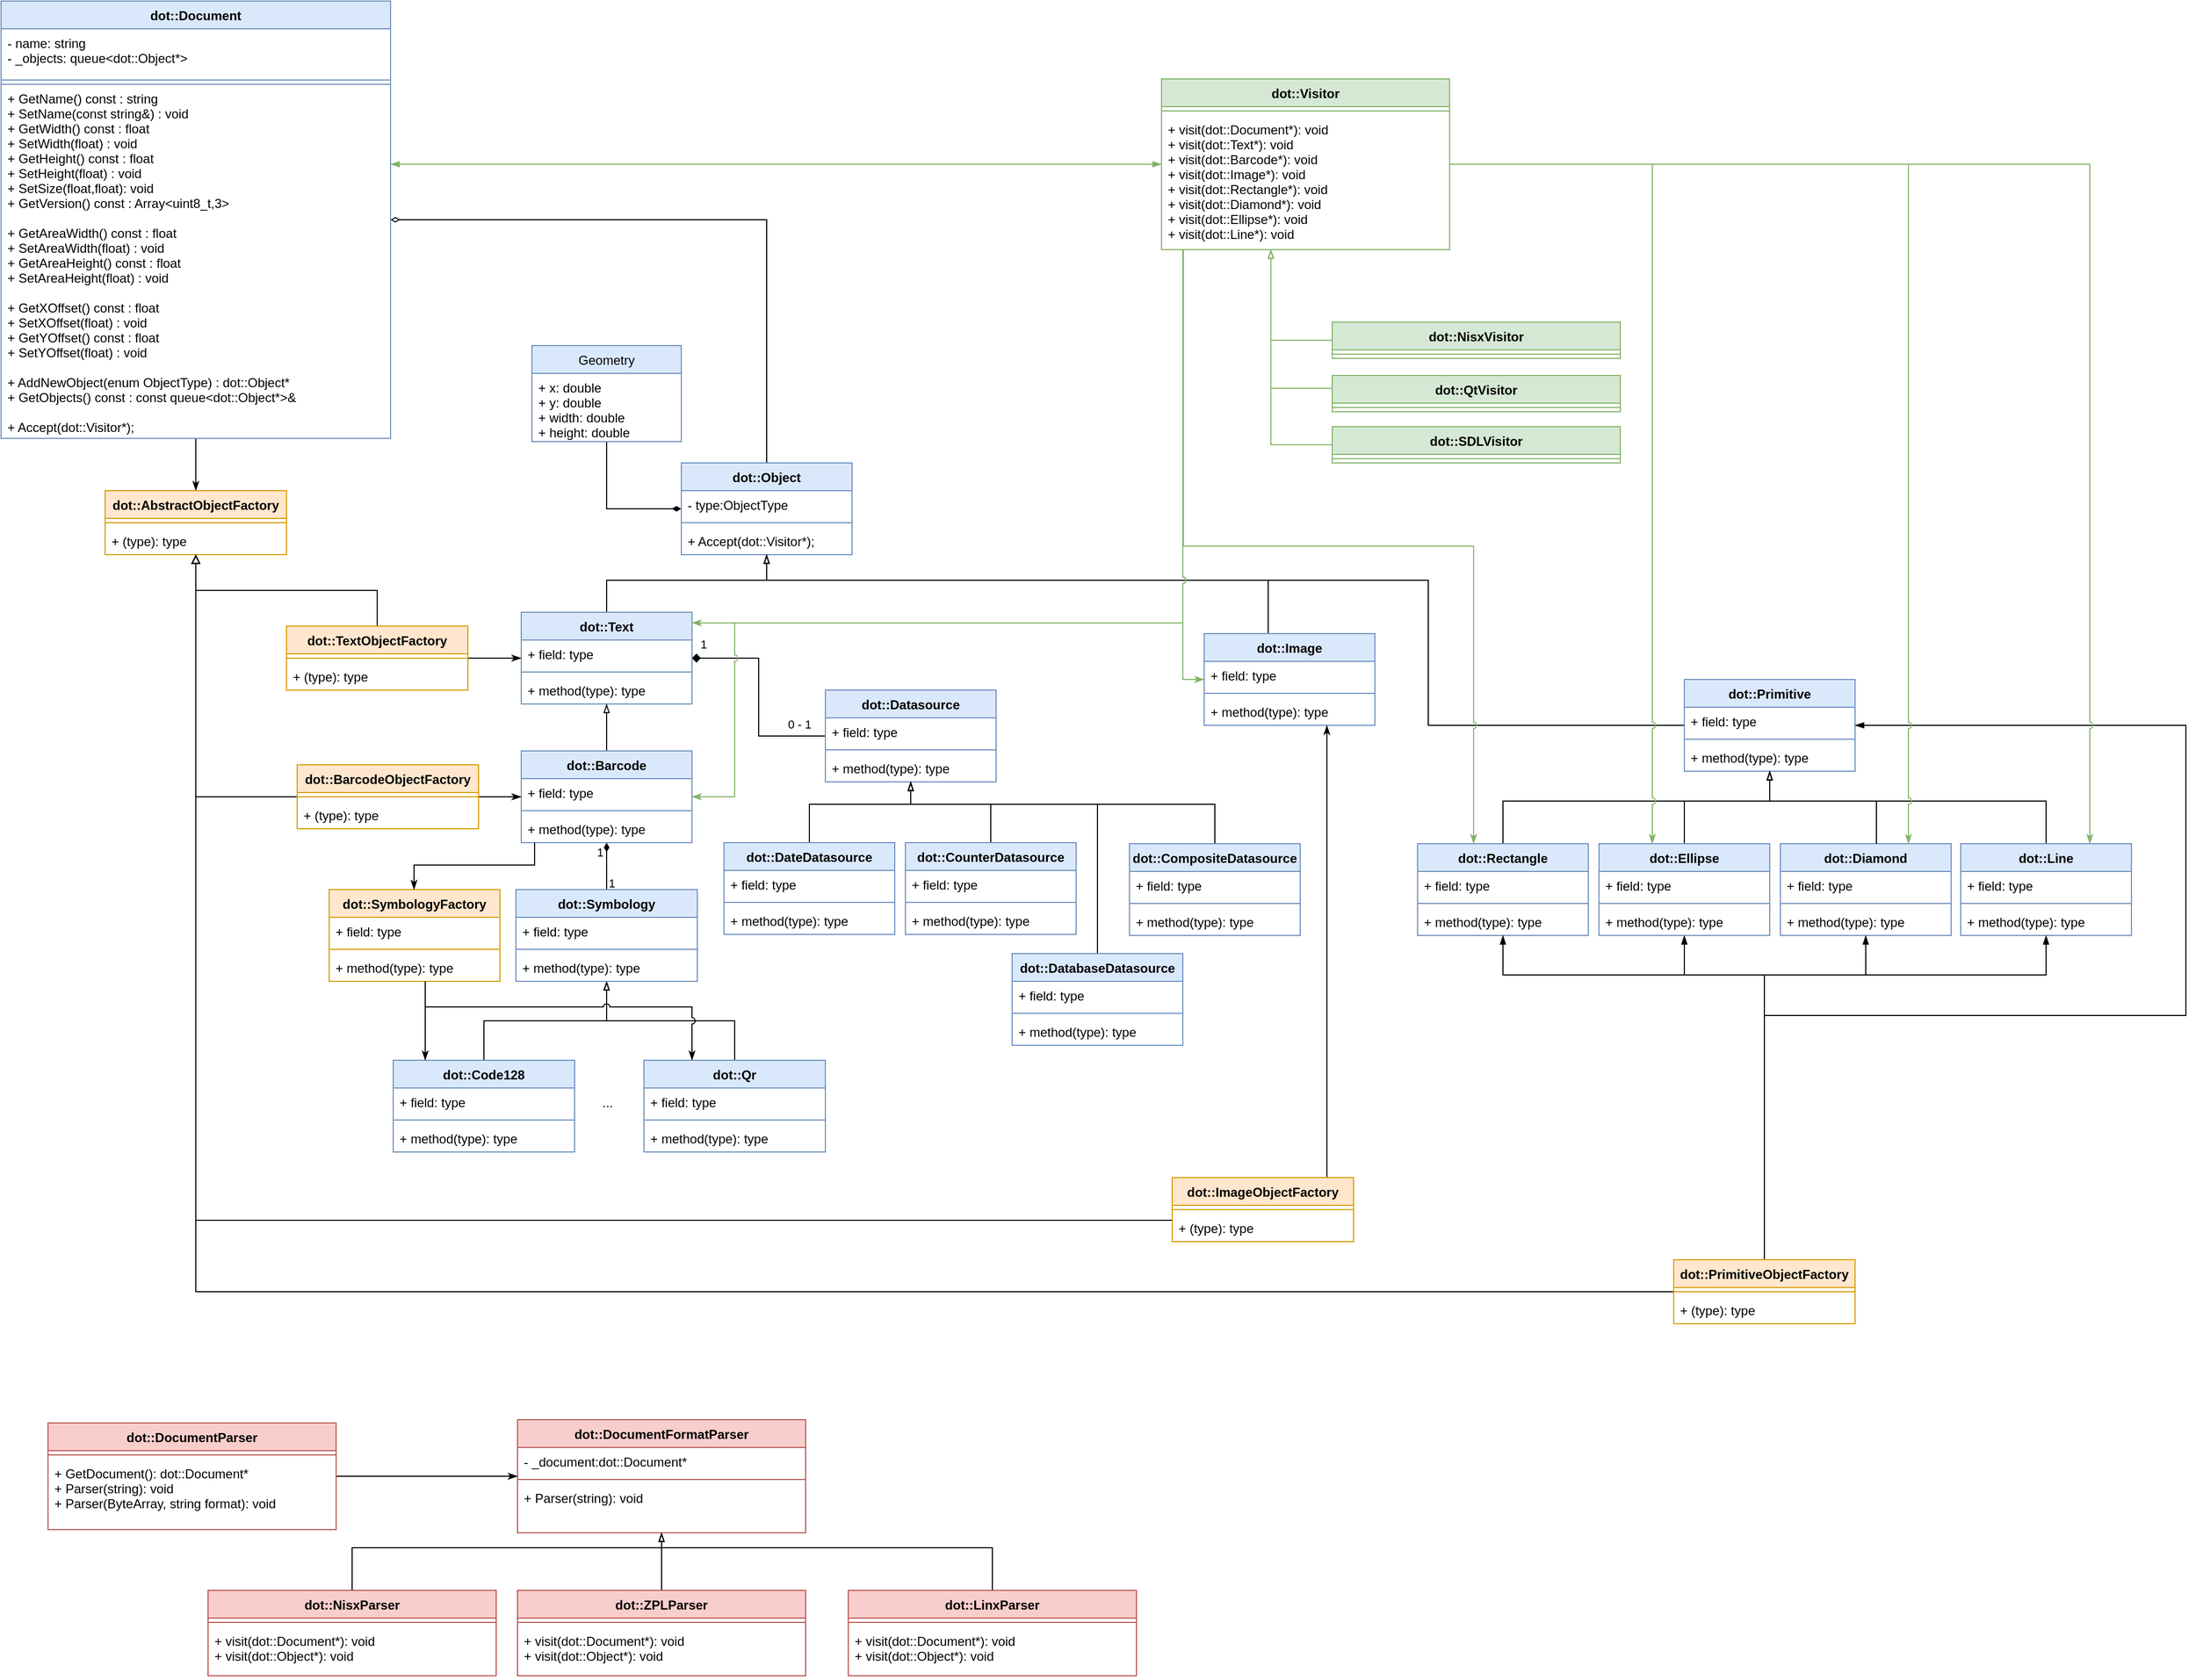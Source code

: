 <mxfile version="20.8.16" type="device"><diagram id="KsD4y0SPspES6eOrycT8" name="Page-1"><mxGraphModel dx="1153" dy="1509" grid="1" gridSize="10" guides="1" tooltips="1" connect="1" arrows="1" fold="1" page="1" pageScale="1" pageWidth="1169" pageHeight="827" math="0" shadow="0"><root><mxCell id="0"/><mxCell id="1" parent="0"/><mxCell id="RiepoFK_HAsjpgJpJw_L-30" style="edgeStyle=orthogonalEdgeStyle;rounded=0;orthogonalLoop=1;jettySize=auto;html=1;endArrow=none;endFill=0;startArrow=diamondThin;startFill=0;" parent="1" source="RiepoFK_HAsjpgJpJw_L-1" target="RiepoFK_HAsjpgJpJw_L-5" edge="1"><mxGeometry relative="1" as="geometry"/></mxCell><mxCell id="RiepoFK_HAsjpgJpJw_L-66" style="edgeStyle=orthogonalEdgeStyle;rounded=0;orthogonalLoop=1;jettySize=auto;html=1;startArrow=none;startFill=0;endArrow=classicThin;endFill=1;" parent="1" source="RiepoFK_HAsjpgJpJw_L-1" target="RiepoFK_HAsjpgJpJw_L-61" edge="1"><mxGeometry relative="1" as="geometry"/></mxCell><mxCell id="RiepoFK_HAsjpgJpJw_L-1" value="dot::Document" style="swimlane;fontStyle=1;align=center;verticalAlign=top;childLayout=stackLayout;horizontal=1;startSize=26;horizontalStack=0;resizeParent=1;resizeParentMax=0;resizeLast=0;collapsible=1;marginBottom=0;fillColor=#dae8fc;strokeColor=#6c8ebf;" parent="1" vertex="1"><mxGeometry x="30" y="-790" width="365" height="410" as="geometry"><mxRectangle x="97.5" y="-413" width="130" height="30" as="alternateBounds"/></mxGeometry></mxCell><mxCell id="RiepoFK_HAsjpgJpJw_L-2" value="- name: string&#10;- _objects: queue&lt;dot::Object*&gt;" style="text;strokeColor=none;fillColor=none;align=left;verticalAlign=top;spacingLeft=4;spacingRight=4;overflow=hidden;rotatable=0;points=[[0,0.5],[1,0.5]];portConstraint=eastwest;" parent="RiepoFK_HAsjpgJpJw_L-1" vertex="1"><mxGeometry y="26" width="365" height="44" as="geometry"/></mxCell><mxCell id="RiepoFK_HAsjpgJpJw_L-3" value="" style="line;strokeWidth=1;fillColor=none;align=left;verticalAlign=middle;spacingTop=-1;spacingLeft=3;spacingRight=3;rotatable=0;labelPosition=right;points=[];portConstraint=eastwest;strokeColor=inherit;" parent="RiepoFK_HAsjpgJpJw_L-1" vertex="1"><mxGeometry y="70" width="365" height="8" as="geometry"/></mxCell><mxCell id="RiepoFK_HAsjpgJpJw_L-4" value="+ GetName() const : string&#10;+ SetName(const string&amp;) : void&#10;+ GetWidth() const : float&#10;+ SetWidth(float) : void&#10;+ GetHeight() const : float&#10;+ SetHeight(float) : void&#10;+ SetSize(float,float): void&#10;+ GetVersion() const : Array&lt;uint8_t,3&gt;&#10;&#10;+ GetAreaWidth() const : float&#10;+ SetAreaWidth(float) : void&#10;+ GetAreaHeight() const : float&#10;+ SetAreaHeight(float) : void&#10;&#10;+ GetXOffset() const : float&#10;+ SetXOffset(float) : void&#10;+ GetYOffset() const : float&#10;+ SetYOffset(float) : void&#10;&#10;+ AddNewObject(enum ObjectType) : dot::Object*&#10;+ GetObjects() const : const queue&lt;dot::Object*&gt;&amp;&#10;&#10;+ Accept(dot::Visitor*);&#10;&#10;&#10;" style="text;strokeColor=#6c8ebf;fillColor=none;align=left;verticalAlign=top;spacingLeft=4;spacingRight=4;overflow=hidden;rotatable=0;points=[[0,0.5],[1,0.5]];portConstraint=eastwest;fontStyle=0" parent="RiepoFK_HAsjpgJpJw_L-1" vertex="1"><mxGeometry y="78" width="365" height="332" as="geometry"/></mxCell><mxCell id="RiepoFK_HAsjpgJpJw_L-204" style="edgeStyle=orthogonalEdgeStyle;rounded=0;jumpStyle=arc;orthogonalLoop=1;jettySize=auto;html=1;startArrow=diamondThin;startFill=1;endArrow=none;endFill=0;" parent="1" source="RiepoFK_HAsjpgJpJw_L-5" target="RiepoFK_HAsjpgJpJw_L-200" edge="1"><mxGeometry relative="1" as="geometry"><Array as="points"><mxPoint x="597.5" y="-314"/></Array></mxGeometry></mxCell><mxCell id="RiepoFK_HAsjpgJpJw_L-5" value="dot::Object" style="swimlane;fontStyle=1;align=center;verticalAlign=top;childLayout=stackLayout;horizontal=1;startSize=26;horizontalStack=0;resizeParent=1;resizeParentMax=0;resizeLast=0;collapsible=1;marginBottom=0;fillColor=#dae8fc;strokeColor=#6c8ebf;" parent="1" vertex="1"><mxGeometry x="667.5" y="-357" width="160" height="86" as="geometry"/></mxCell><mxCell id="RiepoFK_HAsjpgJpJw_L-6" value="- type:ObjectType" style="text;strokeColor=none;fillColor=none;align=left;verticalAlign=top;spacingLeft=4;spacingRight=4;overflow=hidden;rotatable=0;points=[[0,0.5],[1,0.5]];portConstraint=eastwest;" parent="RiepoFK_HAsjpgJpJw_L-5" vertex="1"><mxGeometry y="26" width="160" height="26" as="geometry"/></mxCell><mxCell id="RiepoFK_HAsjpgJpJw_L-7" value="" style="line;strokeWidth=1;fillColor=none;align=left;verticalAlign=middle;spacingTop=-1;spacingLeft=3;spacingRight=3;rotatable=0;labelPosition=right;points=[];portConstraint=eastwest;strokeColor=inherit;" parent="RiepoFK_HAsjpgJpJw_L-5" vertex="1"><mxGeometry y="52" width="160" height="8" as="geometry"/></mxCell><mxCell id="RiepoFK_HAsjpgJpJw_L-8" value="+ Accept(dot::Visitor*);&#10;" style="text;strokeColor=none;fillColor=none;align=left;verticalAlign=top;spacingLeft=4;spacingRight=4;overflow=hidden;rotatable=0;points=[[0,0.5],[1,0.5]];portConstraint=eastwest;" parent="RiepoFK_HAsjpgJpJw_L-5" vertex="1"><mxGeometry y="60" width="160" height="26" as="geometry"/></mxCell><mxCell id="RiepoFK_HAsjpgJpJw_L-27" style="edgeStyle=orthogonalEdgeStyle;rounded=0;orthogonalLoop=1;jettySize=auto;html=1;endArrow=blockThin;endFill=0;" parent="1" source="RiepoFK_HAsjpgJpJw_L-9" target="RiepoFK_HAsjpgJpJw_L-5" edge="1"><mxGeometry relative="1" as="geometry"><Array as="points"><mxPoint x="597.5" y="-247"/><mxPoint x="747.5" y="-247"/></Array></mxGeometry></mxCell><mxCell id="RiepoFK_HAsjpgJpJw_L-167" style="edgeStyle=orthogonalEdgeStyle;rounded=0;jumpStyle=arc;orthogonalLoop=1;jettySize=auto;html=1;startArrow=diamond;startFill=1;endArrow=none;endFill=0;" parent="1" source="RiepoFK_HAsjpgJpJw_L-9" target="RiepoFK_HAsjpgJpJw_L-163" edge="1"><mxGeometry relative="1" as="geometry"/></mxCell><mxCell id="RiepoFK_HAsjpgJpJw_L-168" value="0 - 1" style="edgeLabel;html=1;align=center;verticalAlign=middle;resizable=0;points=[];" parent="RiepoFK_HAsjpgJpJw_L-167" vertex="1" connectable="0"><mxGeometry x="0.826" relative="1" as="geometry"><mxPoint x="-8" y="-11" as="offset"/></mxGeometry></mxCell><mxCell id="RiepoFK_HAsjpgJpJw_L-169" value="1" style="edgeLabel;html=1;align=center;verticalAlign=middle;resizable=0;points=[];" parent="RiepoFK_HAsjpgJpJw_L-167" vertex="1" connectable="0"><mxGeometry x="0.826" relative="1" as="geometry"><mxPoint x="-98" y="-86" as="offset"/></mxGeometry></mxCell><mxCell id="RiepoFK_HAsjpgJpJw_L-9" value="dot::Text" style="swimlane;fontStyle=1;align=center;verticalAlign=top;childLayout=stackLayout;horizontal=1;startSize=26;horizontalStack=0;resizeParent=1;resizeParentMax=0;resizeLast=0;collapsible=1;marginBottom=0;fillColor=#dae8fc;strokeColor=#6c8ebf;" parent="1" vertex="1"><mxGeometry x="517.5" y="-217" width="160" height="86" as="geometry"/></mxCell><mxCell id="RiepoFK_HAsjpgJpJw_L-10" value="+ field: type" style="text;strokeColor=none;fillColor=none;align=left;verticalAlign=top;spacingLeft=4;spacingRight=4;overflow=hidden;rotatable=0;points=[[0,0.5],[1,0.5]];portConstraint=eastwest;" parent="RiepoFK_HAsjpgJpJw_L-9" vertex="1"><mxGeometry y="26" width="160" height="26" as="geometry"/></mxCell><mxCell id="RiepoFK_HAsjpgJpJw_L-11" value="" style="line;strokeWidth=1;fillColor=none;align=left;verticalAlign=middle;spacingTop=-1;spacingLeft=3;spacingRight=3;rotatable=0;labelPosition=right;points=[];portConstraint=eastwest;strokeColor=inherit;" parent="RiepoFK_HAsjpgJpJw_L-9" vertex="1"><mxGeometry y="52" width="160" height="8" as="geometry"/></mxCell><mxCell id="RiepoFK_HAsjpgJpJw_L-12" value="+ method(type): type" style="text;strokeColor=none;fillColor=none;align=left;verticalAlign=top;spacingLeft=4;spacingRight=4;overflow=hidden;rotatable=0;points=[[0,0.5],[1,0.5]];portConstraint=eastwest;" parent="RiepoFK_HAsjpgJpJw_L-9" vertex="1"><mxGeometry y="60" width="160" height="26" as="geometry"/></mxCell><mxCell id="RiepoFK_HAsjpgJpJw_L-29" style="edgeStyle=orthogonalEdgeStyle;rounded=0;orthogonalLoop=1;jettySize=auto;html=1;endArrow=blockThin;endFill=0;" parent="1" source="RiepoFK_HAsjpgJpJw_L-13" target="RiepoFK_HAsjpgJpJw_L-9" edge="1"><mxGeometry relative="1" as="geometry"/></mxCell><mxCell id="oSVY5KvlGPb8_LUaPRby-8" style="edgeStyle=orthogonalEdgeStyle;rounded=0;orthogonalLoop=1;jettySize=auto;html=1;endArrow=none;endFill=0;startArrow=diamondThin;startFill=1;" edge="1" parent="1" source="RiepoFK_HAsjpgJpJw_L-13" target="oSVY5KvlGPb8_LUaPRby-2"><mxGeometry relative="1" as="geometry"/></mxCell><mxCell id="oSVY5KvlGPb8_LUaPRby-9" value="1" style="edgeLabel;html=1;align=center;verticalAlign=middle;resizable=0;points=[];" vertex="1" connectable="0" parent="oSVY5KvlGPb8_LUaPRby-8"><mxGeometry x="0.805" relative="1" as="geometry"><mxPoint x="4" y="-2" as="offset"/></mxGeometry></mxCell><mxCell id="oSVY5KvlGPb8_LUaPRby-10" value="1" style="edgeLabel;html=1;align=center;verticalAlign=middle;resizable=0;points=[];" vertex="1" connectable="0" parent="oSVY5KvlGPb8_LUaPRby-8"><mxGeometry x="-0.583" relative="1" as="geometry"><mxPoint x="-7" as="offset"/></mxGeometry></mxCell><mxCell id="RiepoFK_HAsjpgJpJw_L-13" value="dot::Barcode" style="swimlane;fontStyle=1;align=center;verticalAlign=top;childLayout=stackLayout;horizontal=1;startSize=26;horizontalStack=0;resizeParent=1;resizeParentMax=0;resizeLast=0;collapsible=1;marginBottom=0;fillColor=#dae8fc;strokeColor=#6c8ebf;" parent="1" vertex="1"><mxGeometry x="517.5" y="-87" width="160" height="86" as="geometry"/></mxCell><mxCell id="RiepoFK_HAsjpgJpJw_L-14" value="+ field: type" style="text;strokeColor=none;fillColor=none;align=left;verticalAlign=top;spacingLeft=4;spacingRight=4;overflow=hidden;rotatable=0;points=[[0,0.5],[1,0.5]];portConstraint=eastwest;" parent="RiepoFK_HAsjpgJpJw_L-13" vertex="1"><mxGeometry y="26" width="160" height="26" as="geometry"/></mxCell><mxCell id="RiepoFK_HAsjpgJpJw_L-15" value="" style="line;strokeWidth=1;fillColor=none;align=left;verticalAlign=middle;spacingTop=-1;spacingLeft=3;spacingRight=3;rotatable=0;labelPosition=right;points=[];portConstraint=eastwest;strokeColor=inherit;" parent="RiepoFK_HAsjpgJpJw_L-13" vertex="1"><mxGeometry y="52" width="160" height="8" as="geometry"/></mxCell><mxCell id="RiepoFK_HAsjpgJpJw_L-16" value="+ method(type): type" style="text;strokeColor=none;fillColor=none;align=left;verticalAlign=top;spacingLeft=4;spacingRight=4;overflow=hidden;rotatable=0;points=[[0,0.5],[1,0.5]];portConstraint=eastwest;" parent="RiepoFK_HAsjpgJpJw_L-13" vertex="1"><mxGeometry y="60" width="160" height="26" as="geometry"/></mxCell><mxCell id="oSVY5KvlGPb8_LUaPRby-6" style="edgeStyle=orthogonalEdgeStyle;rounded=0;orthogonalLoop=1;jettySize=auto;html=1;endArrow=blockThin;endFill=0;" edge="1" parent="1" source="RiepoFK_HAsjpgJpJw_L-17" target="oSVY5KvlGPb8_LUaPRby-2"><mxGeometry relative="1" as="geometry"/></mxCell><mxCell id="RiepoFK_HAsjpgJpJw_L-17" value="dot::Code128" style="swimlane;fontStyle=1;align=center;verticalAlign=top;childLayout=stackLayout;horizontal=1;startSize=26;horizontalStack=0;resizeParent=1;resizeParentMax=0;resizeLast=0;collapsible=1;marginBottom=0;fillColor=#dae8fc;strokeColor=#6c8ebf;" parent="1" vertex="1"><mxGeometry x="397.5" y="203" width="170" height="86" as="geometry"><mxRectangle x="470" y="460" width="170" height="30" as="alternateBounds"/></mxGeometry></mxCell><mxCell id="RiepoFK_HAsjpgJpJw_L-18" value="+ field: type" style="text;strokeColor=none;fillColor=none;align=left;verticalAlign=top;spacingLeft=4;spacingRight=4;overflow=hidden;rotatable=0;points=[[0,0.5],[1,0.5]];portConstraint=eastwest;" parent="RiepoFK_HAsjpgJpJw_L-17" vertex="1"><mxGeometry y="26" width="170" height="26" as="geometry"/></mxCell><mxCell id="RiepoFK_HAsjpgJpJw_L-19" value="" style="line;strokeWidth=1;fillColor=none;align=left;verticalAlign=middle;spacingTop=-1;spacingLeft=3;spacingRight=3;rotatable=0;labelPosition=right;points=[];portConstraint=eastwest;strokeColor=inherit;" parent="RiepoFK_HAsjpgJpJw_L-17" vertex="1"><mxGeometry y="52" width="170" height="8" as="geometry"/></mxCell><mxCell id="RiepoFK_HAsjpgJpJw_L-20" value="+ method(type): type" style="text;strokeColor=none;fillColor=none;align=left;verticalAlign=top;spacingLeft=4;spacingRight=4;overflow=hidden;rotatable=0;points=[[0,0.5],[1,0.5]];portConstraint=eastwest;" parent="RiepoFK_HAsjpgJpJw_L-17" vertex="1"><mxGeometry y="60" width="170" height="26" as="geometry"/></mxCell><mxCell id="RiepoFK_HAsjpgJpJw_L-28" style="edgeStyle=orthogonalEdgeStyle;rounded=0;orthogonalLoop=1;jettySize=auto;html=1;endArrow=classicThin;endFill=1;" parent="1" source="RiepoFK_HAsjpgJpJw_L-21" target="RiepoFK_HAsjpgJpJw_L-17" edge="1"><mxGeometry relative="1" as="geometry"><Array as="points"><mxPoint x="427.5" y="143"/><mxPoint x="427.5" y="143"/></Array></mxGeometry></mxCell><mxCell id="RiepoFK_HAsjpgJpJw_L-21" value="dot::SymbologyFactory" style="swimlane;fontStyle=1;align=center;verticalAlign=top;childLayout=stackLayout;horizontal=1;startSize=26;horizontalStack=0;resizeParent=1;resizeParentMax=0;resizeLast=0;collapsible=1;marginBottom=0;fillColor=#ffe6cc;strokeColor=#d79b00;" parent="1" vertex="1"><mxGeometry x="337.5" y="43" width="160" height="86" as="geometry"/></mxCell><mxCell id="RiepoFK_HAsjpgJpJw_L-22" value="+ field: type" style="text;strokeColor=none;fillColor=none;align=left;verticalAlign=top;spacingLeft=4;spacingRight=4;overflow=hidden;rotatable=0;points=[[0,0.5],[1,0.5]];portConstraint=eastwest;" parent="RiepoFK_HAsjpgJpJw_L-21" vertex="1"><mxGeometry y="26" width="160" height="26" as="geometry"/></mxCell><mxCell id="RiepoFK_HAsjpgJpJw_L-23" value="" style="line;strokeWidth=1;fillColor=none;align=left;verticalAlign=middle;spacingTop=-1;spacingLeft=3;spacingRight=3;rotatable=0;labelPosition=right;points=[];portConstraint=eastwest;strokeColor=inherit;" parent="RiepoFK_HAsjpgJpJw_L-21" vertex="1"><mxGeometry y="52" width="160" height="8" as="geometry"/></mxCell><mxCell id="RiepoFK_HAsjpgJpJw_L-24" value="+ method(type): type" style="text;strokeColor=none;fillColor=none;align=left;verticalAlign=top;spacingLeft=4;spacingRight=4;overflow=hidden;rotatable=0;points=[[0,0.5],[1,0.5]];portConstraint=eastwest;" parent="RiepoFK_HAsjpgJpJw_L-21" vertex="1"><mxGeometry y="60" width="160" height="26" as="geometry"/></mxCell><mxCell id="RiepoFK_HAsjpgJpJw_L-35" style="edgeStyle=orthogonalEdgeStyle;rounded=0;orthogonalLoop=1;jettySize=auto;html=1;startArrow=none;startFill=0;endArrow=blockThin;endFill=0;" parent="1" source="RiepoFK_HAsjpgJpJw_L-31" target="RiepoFK_HAsjpgJpJw_L-5" edge="1"><mxGeometry relative="1" as="geometry"><Array as="points"><mxPoint x="1367.5" y="-247"/><mxPoint x="747.5" y="-247"/></Array></mxGeometry></mxCell><mxCell id="RiepoFK_HAsjpgJpJw_L-31" value="dot::Primitive" style="swimlane;fontStyle=1;align=center;verticalAlign=top;childLayout=stackLayout;horizontal=1;startSize=26;horizontalStack=0;resizeParent=1;resizeParentMax=0;resizeLast=0;collapsible=1;marginBottom=0;fillColor=#dae8fc;strokeColor=#6c8ebf;" parent="1" vertex="1"><mxGeometry x="1607.5" y="-154" width="160" height="86" as="geometry"/></mxCell><mxCell id="RiepoFK_HAsjpgJpJw_L-32" value="+ field: type" style="text;strokeColor=none;fillColor=none;align=left;verticalAlign=top;spacingLeft=4;spacingRight=4;overflow=hidden;rotatable=0;points=[[0,0.5],[1,0.5]];portConstraint=eastwest;" parent="RiepoFK_HAsjpgJpJw_L-31" vertex="1"><mxGeometry y="26" width="160" height="26" as="geometry"/></mxCell><mxCell id="RiepoFK_HAsjpgJpJw_L-33" value="" style="line;strokeWidth=1;fillColor=none;align=left;verticalAlign=middle;spacingTop=-1;spacingLeft=3;spacingRight=3;rotatable=0;labelPosition=right;points=[];portConstraint=eastwest;strokeColor=inherit;" parent="RiepoFK_HAsjpgJpJw_L-31" vertex="1"><mxGeometry y="52" width="160" height="8" as="geometry"/></mxCell><mxCell id="RiepoFK_HAsjpgJpJw_L-34" value="+ method(type): type" style="text;strokeColor=none;fillColor=none;align=left;verticalAlign=top;spacingLeft=4;spacingRight=4;overflow=hidden;rotatable=0;points=[[0,0.5],[1,0.5]];portConstraint=eastwest;" parent="RiepoFK_HAsjpgJpJw_L-31" vertex="1"><mxGeometry y="60" width="160" height="26" as="geometry"/></mxCell><mxCell id="RiepoFK_HAsjpgJpJw_L-162" style="edgeStyle=orthogonalEdgeStyle;rounded=0;jumpStyle=arc;orthogonalLoop=1;jettySize=auto;html=1;startArrow=none;startFill=0;endArrow=blockThin;endFill=0;" parent="1" source="RiepoFK_HAsjpgJpJw_L-36" target="RiepoFK_HAsjpgJpJw_L-31" edge="1"><mxGeometry relative="1" as="geometry"><Array as="points"><mxPoint x="1437.5" y="-40"/><mxPoint x="1687.5" y="-40"/></Array></mxGeometry></mxCell><mxCell id="RiepoFK_HAsjpgJpJw_L-36" value="dot::Rectangle" style="swimlane;fontStyle=1;align=center;verticalAlign=top;childLayout=stackLayout;horizontal=1;startSize=26;horizontalStack=0;resizeParent=1;resizeParentMax=0;resizeLast=0;collapsible=1;marginBottom=0;fillColor=#dae8fc;strokeColor=#6c8ebf;" parent="1" vertex="1"><mxGeometry x="1357.5" width="160" height="86" as="geometry"/></mxCell><mxCell id="RiepoFK_HAsjpgJpJw_L-37" value="+ field: type" style="text;strokeColor=none;fillColor=none;align=left;verticalAlign=top;spacingLeft=4;spacingRight=4;overflow=hidden;rotatable=0;points=[[0,0.5],[1,0.5]];portConstraint=eastwest;" parent="RiepoFK_HAsjpgJpJw_L-36" vertex="1"><mxGeometry y="26" width="160" height="26" as="geometry"/></mxCell><mxCell id="RiepoFK_HAsjpgJpJw_L-38" value="" style="line;strokeWidth=1;fillColor=none;align=left;verticalAlign=middle;spacingTop=-1;spacingLeft=3;spacingRight=3;rotatable=0;labelPosition=right;points=[];portConstraint=eastwest;strokeColor=inherit;" parent="RiepoFK_HAsjpgJpJw_L-36" vertex="1"><mxGeometry y="52" width="160" height="8" as="geometry"/></mxCell><mxCell id="RiepoFK_HAsjpgJpJw_L-39" value="+ method(type): type" style="text;strokeColor=none;fillColor=none;align=left;verticalAlign=top;spacingLeft=4;spacingRight=4;overflow=hidden;rotatable=0;points=[[0,0.5],[1,0.5]];portConstraint=eastwest;" parent="RiepoFK_HAsjpgJpJw_L-36" vertex="1"><mxGeometry y="60" width="160" height="26" as="geometry"/></mxCell><mxCell id="RiepoFK_HAsjpgJpJw_L-161" style="edgeStyle=orthogonalEdgeStyle;rounded=0;jumpStyle=arc;orthogonalLoop=1;jettySize=auto;html=1;startArrow=none;startFill=0;endArrow=blockThin;endFill=0;" parent="1" source="RiepoFK_HAsjpgJpJw_L-40" target="RiepoFK_HAsjpgJpJw_L-31" edge="1"><mxGeometry relative="1" as="geometry"><Array as="points"><mxPoint x="1607.5" y="-40"/><mxPoint x="1687.5" y="-40"/></Array></mxGeometry></mxCell><mxCell id="RiepoFK_HAsjpgJpJw_L-40" value="dot::Ellipse" style="swimlane;fontStyle=1;align=center;verticalAlign=top;childLayout=stackLayout;horizontal=1;startSize=26;horizontalStack=0;resizeParent=1;resizeParentMax=0;resizeLast=0;collapsible=1;marginBottom=0;fillColor=#dae8fc;strokeColor=#6c8ebf;" parent="1" vertex="1"><mxGeometry x="1527.5" width="160" height="86" as="geometry"/></mxCell><mxCell id="RiepoFK_HAsjpgJpJw_L-41" value="+ field: type" style="text;strokeColor=none;fillColor=none;align=left;verticalAlign=top;spacingLeft=4;spacingRight=4;overflow=hidden;rotatable=0;points=[[0,0.5],[1,0.5]];portConstraint=eastwest;" parent="RiepoFK_HAsjpgJpJw_L-40" vertex="1"><mxGeometry y="26" width="160" height="26" as="geometry"/></mxCell><mxCell id="RiepoFK_HAsjpgJpJw_L-42" value="" style="line;strokeWidth=1;fillColor=none;align=left;verticalAlign=middle;spacingTop=-1;spacingLeft=3;spacingRight=3;rotatable=0;labelPosition=right;points=[];portConstraint=eastwest;strokeColor=inherit;" parent="RiepoFK_HAsjpgJpJw_L-40" vertex="1"><mxGeometry y="52" width="160" height="8" as="geometry"/></mxCell><mxCell id="RiepoFK_HAsjpgJpJw_L-43" value="+ method(type): type" style="text;strokeColor=none;fillColor=none;align=left;verticalAlign=top;spacingLeft=4;spacingRight=4;overflow=hidden;rotatable=0;points=[[0,0.5],[1,0.5]];portConstraint=eastwest;" parent="RiepoFK_HAsjpgJpJw_L-40" vertex="1"><mxGeometry y="60" width="160" height="26" as="geometry"/></mxCell><mxCell id="RiepoFK_HAsjpgJpJw_L-48" style="edgeStyle=orthogonalEdgeStyle;rounded=0;orthogonalLoop=1;jettySize=auto;html=1;startArrow=none;startFill=0;endArrow=blockThin;endFill=0;" parent="1" source="RiepoFK_HAsjpgJpJw_L-44" target="RiepoFK_HAsjpgJpJw_L-5" edge="1"><mxGeometry relative="1" as="geometry"><Array as="points"><mxPoint x="1217.5" y="-247"/><mxPoint x="747.5" y="-247"/></Array></mxGeometry></mxCell><mxCell id="RiepoFK_HAsjpgJpJw_L-44" value="dot::Image" style="swimlane;fontStyle=1;align=center;verticalAlign=top;childLayout=stackLayout;horizontal=1;startSize=26;horizontalStack=0;resizeParent=1;resizeParentMax=0;resizeLast=0;collapsible=1;marginBottom=0;fillColor=#dae8fc;strokeColor=#6c8ebf;" parent="1" vertex="1"><mxGeometry x="1157.5" y="-197" width="160" height="86" as="geometry"/></mxCell><mxCell id="RiepoFK_HAsjpgJpJw_L-45" value="+ field: type" style="text;strokeColor=none;fillColor=none;align=left;verticalAlign=top;spacingLeft=4;spacingRight=4;overflow=hidden;rotatable=0;points=[[0,0.5],[1,0.5]];portConstraint=eastwest;" parent="RiepoFK_HAsjpgJpJw_L-44" vertex="1"><mxGeometry y="26" width="160" height="26" as="geometry"/></mxCell><mxCell id="RiepoFK_HAsjpgJpJw_L-46" value="" style="line;strokeWidth=1;fillColor=none;align=left;verticalAlign=middle;spacingTop=-1;spacingLeft=3;spacingRight=3;rotatable=0;labelPosition=right;points=[];portConstraint=eastwest;strokeColor=inherit;" parent="RiepoFK_HAsjpgJpJw_L-44" vertex="1"><mxGeometry y="52" width="160" height="8" as="geometry"/></mxCell><mxCell id="RiepoFK_HAsjpgJpJw_L-47" value="+ method(type): type" style="text;strokeColor=none;fillColor=none;align=left;verticalAlign=top;spacingLeft=4;spacingRight=4;overflow=hidden;rotatable=0;points=[[0,0.5],[1,0.5]];portConstraint=eastwest;" parent="RiepoFK_HAsjpgJpJw_L-44" vertex="1"><mxGeometry y="60" width="160" height="26" as="geometry"/></mxCell><mxCell id="RiepoFK_HAsjpgJpJw_L-60" style="edgeStyle=orthogonalEdgeStyle;rounded=0;orthogonalLoop=1;jettySize=auto;html=1;startArrow=none;startFill=0;endArrow=blockThin;endFill=0;" parent="1" source="RiepoFK_HAsjpgJpJw_L-49" target="RiepoFK_HAsjpgJpJw_L-31" edge="1"><mxGeometry relative="1" as="geometry"><Array as="points"><mxPoint x="1946.5" y="-40"/><mxPoint x="1687.5" y="-40"/></Array></mxGeometry></mxCell><mxCell id="RiepoFK_HAsjpgJpJw_L-49" value="dot::Line" style="swimlane;fontStyle=1;align=center;verticalAlign=top;childLayout=stackLayout;horizontal=1;startSize=26;horizontalStack=0;resizeParent=1;resizeParentMax=0;resizeLast=0;collapsible=1;marginBottom=0;fillColor=#dae8fc;strokeColor=#6c8ebf;" parent="1" vertex="1"><mxGeometry x="1866.5" width="160" height="86" as="geometry"/></mxCell><mxCell id="RiepoFK_HAsjpgJpJw_L-50" value="+ field: type" style="text;strokeColor=none;fillColor=none;align=left;verticalAlign=top;spacingLeft=4;spacingRight=4;overflow=hidden;rotatable=0;points=[[0,0.5],[1,0.5]];portConstraint=eastwest;" parent="RiepoFK_HAsjpgJpJw_L-49" vertex="1"><mxGeometry y="26" width="160" height="26" as="geometry"/></mxCell><mxCell id="RiepoFK_HAsjpgJpJw_L-51" value="" style="line;strokeWidth=1;fillColor=none;align=left;verticalAlign=middle;spacingTop=-1;spacingLeft=3;spacingRight=3;rotatable=0;labelPosition=right;points=[];portConstraint=eastwest;strokeColor=inherit;" parent="RiepoFK_HAsjpgJpJw_L-49" vertex="1"><mxGeometry y="52" width="160" height="8" as="geometry"/></mxCell><mxCell id="RiepoFK_HAsjpgJpJw_L-52" value="+ method(type): type" style="text;strokeColor=none;fillColor=none;align=left;verticalAlign=top;spacingLeft=4;spacingRight=4;overflow=hidden;rotatable=0;points=[[0,0.5],[1,0.5]];portConstraint=eastwest;" parent="RiepoFK_HAsjpgJpJw_L-49" vertex="1"><mxGeometry y="60" width="160" height="26" as="geometry"/></mxCell><mxCell id="RiepoFK_HAsjpgJpJw_L-53" value="dot::Diamond" style="swimlane;fontStyle=1;align=center;verticalAlign=top;childLayout=stackLayout;horizontal=1;startSize=26;horizontalStack=0;resizeParent=1;resizeParentMax=0;resizeLast=0;collapsible=1;marginBottom=0;fillColor=#dae8fc;strokeColor=#6c8ebf;" parent="1" vertex="1"><mxGeometry x="1697.5" width="160" height="86" as="geometry"/></mxCell><mxCell id="RiepoFK_HAsjpgJpJw_L-54" value="+ field: type" style="text;strokeColor=none;fillColor=none;align=left;verticalAlign=top;spacingLeft=4;spacingRight=4;overflow=hidden;rotatable=0;points=[[0,0.5],[1,0.5]];portConstraint=eastwest;" parent="RiepoFK_HAsjpgJpJw_L-53" vertex="1"><mxGeometry y="26" width="160" height="26" as="geometry"/></mxCell><mxCell id="RiepoFK_HAsjpgJpJw_L-55" value="" style="line;strokeWidth=1;fillColor=none;align=left;verticalAlign=middle;spacingTop=-1;spacingLeft=3;spacingRight=3;rotatable=0;labelPosition=right;points=[];portConstraint=eastwest;strokeColor=inherit;" parent="RiepoFK_HAsjpgJpJw_L-53" vertex="1"><mxGeometry y="52" width="160" height="8" as="geometry"/></mxCell><mxCell id="RiepoFK_HAsjpgJpJw_L-56" value="+ method(type): type" style="text;strokeColor=none;fillColor=none;align=left;verticalAlign=top;spacingLeft=4;spacingRight=4;overflow=hidden;rotatable=0;points=[[0,0.5],[1,0.5]];portConstraint=eastwest;" parent="RiepoFK_HAsjpgJpJw_L-53" vertex="1"><mxGeometry y="60" width="160" height="26" as="geometry"/></mxCell><mxCell id="RiepoFK_HAsjpgJpJw_L-61" value="dot::AbstractObjectFactory" style="swimlane;fontStyle=1;align=center;verticalAlign=top;childLayout=stackLayout;horizontal=1;startSize=26;horizontalStack=0;resizeParent=1;resizeParentMax=0;resizeLast=0;collapsible=1;marginBottom=0;fillColor=#ffe6cc;strokeColor=#d79b00;" parent="1" vertex="1"><mxGeometry x="127.5" y="-331" width="170" height="60" as="geometry"/></mxCell><mxCell id="RiepoFK_HAsjpgJpJw_L-63" value="" style="line;strokeWidth=1;fillColor=none;align=left;verticalAlign=middle;spacingTop=-1;spacingLeft=3;spacingRight=3;rotatable=0;labelPosition=right;points=[];portConstraint=eastwest;strokeColor=inherit;" parent="RiepoFK_HAsjpgJpJw_L-61" vertex="1"><mxGeometry y="26" width="170" height="8" as="geometry"/></mxCell><mxCell id="RiepoFK_HAsjpgJpJw_L-64" value="+ (type): type" style="text;strokeColor=none;fillColor=none;align=left;verticalAlign=top;spacingLeft=4;spacingRight=4;overflow=hidden;rotatable=0;points=[[0,0.5],[1,0.5]];portConstraint=eastwest;" parent="RiepoFK_HAsjpgJpJw_L-61" vertex="1"><mxGeometry y="34" width="170" height="26" as="geometry"/></mxCell><mxCell id="oSVY5KvlGPb8_LUaPRby-7" style="edgeStyle=orthogonalEdgeStyle;rounded=0;orthogonalLoop=1;jettySize=auto;html=1;endArrow=blockThin;endFill=0;" edge="1" parent="1" source="RiepoFK_HAsjpgJpJw_L-96" target="oSVY5KvlGPb8_LUaPRby-2"><mxGeometry relative="1" as="geometry"/></mxCell><mxCell id="RiepoFK_HAsjpgJpJw_L-96" value="dot::Qr" style="swimlane;fontStyle=1;align=center;verticalAlign=top;childLayout=stackLayout;horizontal=1;startSize=26;horizontalStack=0;resizeParent=1;resizeParentMax=0;resizeLast=0;collapsible=1;marginBottom=0;fillColor=#dae8fc;strokeColor=#6c8ebf;" parent="1" vertex="1"><mxGeometry x="632.5" y="203" width="170" height="86" as="geometry"><mxRectangle x="470" y="460" width="170" height="30" as="alternateBounds"/></mxGeometry></mxCell><mxCell id="RiepoFK_HAsjpgJpJw_L-97" value="+ field: type" style="text;strokeColor=none;fillColor=none;align=left;verticalAlign=top;spacingLeft=4;spacingRight=4;overflow=hidden;rotatable=0;points=[[0,0.5],[1,0.5]];portConstraint=eastwest;" parent="RiepoFK_HAsjpgJpJw_L-96" vertex="1"><mxGeometry y="26" width="170" height="26" as="geometry"/></mxCell><mxCell id="RiepoFK_HAsjpgJpJw_L-98" value="" style="line;strokeWidth=1;fillColor=none;align=left;verticalAlign=middle;spacingTop=-1;spacingLeft=3;spacingRight=3;rotatable=0;labelPosition=right;points=[];portConstraint=eastwest;strokeColor=inherit;" parent="RiepoFK_HAsjpgJpJw_L-96" vertex="1"><mxGeometry y="52" width="170" height="8" as="geometry"/></mxCell><mxCell id="RiepoFK_HAsjpgJpJw_L-99" value="+ method(type): type" style="text;strokeColor=none;fillColor=none;align=left;verticalAlign=top;spacingLeft=4;spacingRight=4;overflow=hidden;rotatable=0;points=[[0,0.5],[1,0.5]];portConstraint=eastwest;" parent="RiepoFK_HAsjpgJpJw_L-96" vertex="1"><mxGeometry y="60" width="170" height="26" as="geometry"/></mxCell><mxCell id="RiepoFK_HAsjpgJpJw_L-100" value="..." style="text;html=1;align=center;verticalAlign=middle;resizable=0;points=[];autosize=1;strokeColor=none;fillColor=none;" parent="1" vertex="1"><mxGeometry x="582.5" y="228" width="30" height="30" as="geometry"/></mxCell><mxCell id="RiepoFK_HAsjpgJpJw_L-102" style="edgeStyle=orthogonalEdgeStyle;rounded=0;jumpStyle=arc;orthogonalLoop=1;jettySize=auto;html=1;startArrow=none;startFill=0;endArrow=classicThin;endFill=1;" parent="1" source="RiepoFK_HAsjpgJpJw_L-21" target="RiepoFK_HAsjpgJpJw_L-96" edge="1"><mxGeometry relative="1" as="geometry"><Array as="points"><mxPoint x="427.5" y="153"/><mxPoint x="677.5" y="153"/></Array></mxGeometry></mxCell><mxCell id="RiepoFK_HAsjpgJpJw_L-107" style="edgeStyle=orthogonalEdgeStyle;rounded=0;jumpStyle=arc;orthogonalLoop=1;jettySize=auto;html=1;startArrow=none;startFill=0;endArrow=classicThin;endFill=1;" parent="1" source="RiepoFK_HAsjpgJpJw_L-104" target="RiepoFK_HAsjpgJpJw_L-9" edge="1"><mxGeometry relative="1" as="geometry"/></mxCell><mxCell id="RiepoFK_HAsjpgJpJw_L-108" style="edgeStyle=orthogonalEdgeStyle;rounded=0;jumpStyle=arc;orthogonalLoop=1;jettySize=auto;html=1;startArrow=none;startFill=0;endArrow=block;endFill=0;" parent="1" source="RiepoFK_HAsjpgJpJw_L-104" target="RiepoFK_HAsjpgJpJw_L-61" edge="1"><mxGeometry relative="1" as="geometry"/></mxCell><mxCell id="RiepoFK_HAsjpgJpJw_L-104" value="dot::TextObjectFactory" style="swimlane;fontStyle=1;align=center;verticalAlign=top;childLayout=stackLayout;horizontal=1;startSize=26;horizontalStack=0;resizeParent=1;resizeParentMax=0;resizeLast=0;collapsible=1;marginBottom=0;fillColor=#ffe6cc;strokeColor=#d79b00;" parent="1" vertex="1"><mxGeometry x="297.5" y="-204" width="170" height="60" as="geometry"/></mxCell><mxCell id="RiepoFK_HAsjpgJpJw_L-105" value="" style="line;strokeWidth=1;fillColor=none;align=left;verticalAlign=middle;spacingTop=-1;spacingLeft=3;spacingRight=3;rotatable=0;labelPosition=right;points=[];portConstraint=eastwest;strokeColor=inherit;" parent="RiepoFK_HAsjpgJpJw_L-104" vertex="1"><mxGeometry y="26" width="170" height="8" as="geometry"/></mxCell><mxCell id="RiepoFK_HAsjpgJpJw_L-106" value="+ (type): type" style="text;strokeColor=none;fillColor=none;align=left;verticalAlign=top;spacingLeft=4;spacingRight=4;overflow=hidden;rotatable=0;points=[[0,0.5],[1,0.5]];portConstraint=eastwest;" parent="RiepoFK_HAsjpgJpJw_L-104" vertex="1"><mxGeometry y="34" width="170" height="26" as="geometry"/></mxCell><mxCell id="RiepoFK_HAsjpgJpJw_L-112" style="edgeStyle=orthogonalEdgeStyle;rounded=0;jumpStyle=arc;orthogonalLoop=1;jettySize=auto;html=1;startArrow=none;startFill=0;endArrow=classicThin;endFill=1;" parent="1" source="RiepoFK_HAsjpgJpJw_L-109" target="RiepoFK_HAsjpgJpJw_L-13" edge="1"><mxGeometry relative="1" as="geometry"/></mxCell><mxCell id="RiepoFK_HAsjpgJpJw_L-113" style="edgeStyle=orthogonalEdgeStyle;rounded=0;jumpStyle=arc;orthogonalLoop=1;jettySize=auto;html=1;startArrow=none;startFill=0;endArrow=block;endFill=0;" parent="1" source="RiepoFK_HAsjpgJpJw_L-109" target="RiepoFK_HAsjpgJpJw_L-61" edge="1"><mxGeometry relative="1" as="geometry"/></mxCell><mxCell id="RiepoFK_HAsjpgJpJw_L-114" style="edgeStyle=orthogonalEdgeStyle;rounded=0;jumpStyle=arc;orthogonalLoop=1;jettySize=auto;html=1;startArrow=none;startFill=0;endArrow=classicThin;endFill=1;" parent="1" source="RiepoFK_HAsjpgJpJw_L-13" target="RiepoFK_HAsjpgJpJw_L-21" edge="1"><mxGeometry relative="1" as="geometry"><Array as="points"><mxPoint x="530" y="20"/><mxPoint x="417" y="20"/></Array></mxGeometry></mxCell><mxCell id="RiepoFK_HAsjpgJpJw_L-109" value="dot::BarcodeObjectFactory" style="swimlane;fontStyle=1;align=center;verticalAlign=top;childLayout=stackLayout;horizontal=1;startSize=26;horizontalStack=0;resizeParent=1;resizeParentMax=0;resizeLast=0;collapsible=1;marginBottom=0;fillColor=#ffe6cc;strokeColor=#d79b00;" parent="1" vertex="1"><mxGeometry x="307.5" y="-74" width="170" height="60" as="geometry"/></mxCell><mxCell id="RiepoFK_HAsjpgJpJw_L-110" value="" style="line;strokeWidth=1;fillColor=none;align=left;verticalAlign=middle;spacingTop=-1;spacingLeft=3;spacingRight=3;rotatable=0;labelPosition=right;points=[];portConstraint=eastwest;strokeColor=inherit;" parent="RiepoFK_HAsjpgJpJw_L-109" vertex="1"><mxGeometry y="26" width="170" height="8" as="geometry"/></mxCell><mxCell id="RiepoFK_HAsjpgJpJw_L-111" value="+ (type): type" style="text;strokeColor=none;fillColor=none;align=left;verticalAlign=top;spacingLeft=4;spacingRight=4;overflow=hidden;rotatable=0;points=[[0,0.5],[1,0.5]];portConstraint=eastwest;" parent="RiepoFK_HAsjpgJpJw_L-109" vertex="1"><mxGeometry y="34" width="170" height="26" as="geometry"/></mxCell><mxCell id="RiepoFK_HAsjpgJpJw_L-119" style="edgeStyle=orthogonalEdgeStyle;rounded=0;jumpStyle=arc;orthogonalLoop=1;jettySize=auto;html=1;startArrow=none;startFill=0;endArrow=block;endFill=0;" parent="1" source="RiepoFK_HAsjpgJpJw_L-115" target="RiepoFK_HAsjpgJpJw_L-61" edge="1"><mxGeometry relative="1" as="geometry"><Array as="points"><mxPoint x="212.5" y="353"/></Array></mxGeometry></mxCell><mxCell id="RiepoFK_HAsjpgJpJw_L-120" style="edgeStyle=orthogonalEdgeStyle;rounded=0;jumpStyle=arc;orthogonalLoop=1;jettySize=auto;html=1;startArrow=none;startFill=0;endArrow=classicThin;endFill=1;" parent="1" source="RiepoFK_HAsjpgJpJw_L-115" target="RiepoFK_HAsjpgJpJw_L-44" edge="1"><mxGeometry relative="1" as="geometry"><mxPoint x="1042.5" y="-207" as="targetPoint"/><Array as="points"><mxPoint x="1272.5" y="-17"/><mxPoint x="1272.5" y="-17"/></Array></mxGeometry></mxCell><mxCell id="RiepoFK_HAsjpgJpJw_L-115" value="dot::ImageObjectFactory" style="swimlane;fontStyle=1;align=center;verticalAlign=top;childLayout=stackLayout;horizontal=1;startSize=26;horizontalStack=0;resizeParent=1;resizeParentMax=0;resizeLast=0;collapsible=1;marginBottom=0;fillColor=#ffe6cc;strokeColor=#d79b00;" parent="1" vertex="1"><mxGeometry x="1127.5" y="313" width="170" height="60" as="geometry"/></mxCell><mxCell id="RiepoFK_HAsjpgJpJw_L-116" value="" style="line;strokeWidth=1;fillColor=none;align=left;verticalAlign=middle;spacingTop=-1;spacingLeft=3;spacingRight=3;rotatable=0;labelPosition=right;points=[];portConstraint=eastwest;strokeColor=inherit;" parent="RiepoFK_HAsjpgJpJw_L-115" vertex="1"><mxGeometry y="26" width="170" height="8" as="geometry"/></mxCell><mxCell id="RiepoFK_HAsjpgJpJw_L-117" value="+ (type): type" style="text;strokeColor=none;fillColor=none;align=left;verticalAlign=top;spacingLeft=4;spacingRight=4;overflow=hidden;rotatable=0;points=[[0,0.5],[1,0.5]];portConstraint=eastwest;" parent="RiepoFK_HAsjpgJpJw_L-115" vertex="1"><mxGeometry y="34" width="170" height="26" as="geometry"/></mxCell><mxCell id="RiepoFK_HAsjpgJpJw_L-125" style="edgeStyle=orthogonalEdgeStyle;rounded=0;jumpStyle=arc;orthogonalLoop=1;jettySize=auto;html=1;startArrow=none;startFill=0;endArrow=block;endFill=0;" parent="1" source="RiepoFK_HAsjpgJpJw_L-121" target="RiepoFK_HAsjpgJpJw_L-61" edge="1"><mxGeometry relative="1" as="geometry"><Array as="points"><mxPoint x="212.5" y="420"/></Array></mxGeometry></mxCell><mxCell id="RiepoFK_HAsjpgJpJw_L-190" style="edgeStyle=orthogonalEdgeStyle;rounded=0;jumpStyle=arc;orthogonalLoop=1;jettySize=auto;html=1;startArrow=none;startFill=0;endArrow=blockThin;endFill=1;" parent="1" source="RiepoFK_HAsjpgJpJw_L-121" target="RiepoFK_HAsjpgJpJw_L-40" edge="1"><mxGeometry relative="1" as="geometry"><Array as="points"><mxPoint x="1682.5" y="123"/><mxPoint x="1607.5" y="123"/></Array></mxGeometry></mxCell><mxCell id="RiepoFK_HAsjpgJpJw_L-191" style="edgeStyle=orthogonalEdgeStyle;rounded=0;jumpStyle=arc;orthogonalLoop=1;jettySize=auto;html=1;startArrow=none;startFill=0;endArrow=blockThin;endFill=1;" parent="1" source="RiepoFK_HAsjpgJpJw_L-121" target="RiepoFK_HAsjpgJpJw_L-36" edge="1"><mxGeometry relative="1" as="geometry"><Array as="points"><mxPoint x="1682.5" y="123"/><mxPoint x="1437.5" y="123"/></Array></mxGeometry></mxCell><mxCell id="RiepoFK_HAsjpgJpJw_L-192" style="edgeStyle=orthogonalEdgeStyle;rounded=0;jumpStyle=arc;orthogonalLoop=1;jettySize=auto;html=1;startArrow=none;startFill=0;endArrow=blockThin;endFill=1;" parent="1" source="RiepoFK_HAsjpgJpJw_L-121" target="RiepoFK_HAsjpgJpJw_L-53" edge="1"><mxGeometry relative="1" as="geometry"><Array as="points"><mxPoint x="1682.5" y="123"/><mxPoint x="1777.5" y="123"/></Array></mxGeometry></mxCell><mxCell id="RiepoFK_HAsjpgJpJw_L-193" style="edgeStyle=orthogonalEdgeStyle;rounded=0;jumpStyle=arc;orthogonalLoop=1;jettySize=auto;html=1;startArrow=none;startFill=0;endArrow=blockThin;endFill=1;" parent="1" source="RiepoFK_HAsjpgJpJw_L-121" target="RiepoFK_HAsjpgJpJw_L-49" edge="1"><mxGeometry relative="1" as="geometry"><Array as="points"><mxPoint x="1682.5" y="123"/><mxPoint x="1946.5" y="123"/></Array></mxGeometry></mxCell><mxCell id="RiepoFK_HAsjpgJpJw_L-194" style="edgeStyle=orthogonalEdgeStyle;rounded=0;jumpStyle=arc;orthogonalLoop=1;jettySize=auto;html=1;startArrow=none;startFill=0;endArrow=blockThin;endFill=1;" parent="1" source="RiepoFK_HAsjpgJpJw_L-121" target="RiepoFK_HAsjpgJpJw_L-31" edge="1"><mxGeometry relative="1" as="geometry"><Array as="points"><mxPoint x="1682.5" y="161"/><mxPoint x="2077.5" y="161"/><mxPoint x="2077.5" y="-111"/></Array></mxGeometry></mxCell><mxCell id="RiepoFK_HAsjpgJpJw_L-121" value="dot::PrimitiveObjectFactory" style="swimlane;fontStyle=1;align=center;verticalAlign=top;childLayout=stackLayout;horizontal=1;startSize=26;horizontalStack=0;resizeParent=1;resizeParentMax=0;resizeLast=0;collapsible=1;marginBottom=0;fillColor=#ffe6cc;strokeColor=#d79b00;" parent="1" vertex="1"><mxGeometry x="1597.5" y="390" width="170" height="60" as="geometry"/></mxCell><mxCell id="RiepoFK_HAsjpgJpJw_L-122" value="" style="line;strokeWidth=1;fillColor=none;align=left;verticalAlign=middle;spacingTop=-1;spacingLeft=3;spacingRight=3;rotatable=0;labelPosition=right;points=[];portConstraint=eastwest;strokeColor=inherit;" parent="RiepoFK_HAsjpgJpJw_L-121" vertex="1"><mxGeometry y="26" width="170" height="8" as="geometry"/></mxCell><mxCell id="RiepoFK_HAsjpgJpJw_L-123" value="+ (type): type" style="text;strokeColor=none;fillColor=none;align=left;verticalAlign=top;spacingLeft=4;spacingRight=4;overflow=hidden;rotatable=0;points=[[0,0.5],[1,0.5]];portConstraint=eastwest;" parent="RiepoFK_HAsjpgJpJw_L-121" vertex="1"><mxGeometry y="34" width="170" height="26" as="geometry"/></mxCell><mxCell id="RiepoFK_HAsjpgJpJw_L-195" style="edgeStyle=orthogonalEdgeStyle;rounded=0;jumpStyle=arc;orthogonalLoop=1;jettySize=auto;html=1;startArrow=blockThin;startFill=1;endArrow=blockThin;endFill=1;fillColor=#d5e8d4;strokeColor=#82b366;" parent="1" source="RiepoFK_HAsjpgJpJw_L-126" target="RiepoFK_HAsjpgJpJw_L-1" edge="1"><mxGeometry relative="1" as="geometry"><Array as="points"><mxPoint x="667.5" y="-637"/><mxPoint x="667.5" y="-637"/></Array></mxGeometry></mxCell><mxCell id="RiepoFK_HAsjpgJpJw_L-209" style="edgeStyle=orthogonalEdgeStyle;rounded=0;jumpStyle=arc;orthogonalLoop=1;jettySize=auto;html=1;startArrow=none;startFill=0;endArrow=classicThin;endFill=1;fillColor=#d5e8d4;strokeColor=#82b366;" parent="1" source="RiepoFK_HAsjpgJpJw_L-126" target="RiepoFK_HAsjpgJpJw_L-9" edge="1"><mxGeometry relative="1" as="geometry"><Array as="points"><mxPoint x="1137.5" y="-207"/></Array></mxGeometry></mxCell><mxCell id="RiepoFK_HAsjpgJpJw_L-210" style="edgeStyle=orthogonalEdgeStyle;rounded=0;jumpStyle=arc;orthogonalLoop=1;jettySize=auto;html=1;startArrow=none;startFill=0;endArrow=classicThin;endFill=1;fillColor=#d5e8d4;strokeColor=#82b366;" parent="1" source="RiepoFK_HAsjpgJpJw_L-126" target="RiepoFK_HAsjpgJpJw_L-13" edge="1"><mxGeometry relative="1" as="geometry"><Array as="points"><mxPoint x="1137.5" y="-207"/><mxPoint x="717.5" y="-207"/><mxPoint x="717.5" y="-44"/></Array></mxGeometry></mxCell><mxCell id="RiepoFK_HAsjpgJpJw_L-211" style="edgeStyle=orthogonalEdgeStyle;rounded=0;jumpStyle=arc;orthogonalLoop=1;jettySize=auto;html=1;startArrow=none;startFill=0;endArrow=classicThin;endFill=1;fillColor=#d5e8d4;strokeColor=#82b366;" parent="1" source="RiepoFK_HAsjpgJpJw_L-126" target="RiepoFK_HAsjpgJpJw_L-44" edge="1"><mxGeometry relative="1" as="geometry"><Array as="points"><mxPoint x="1137.5" y="-154"/></Array></mxGeometry></mxCell><mxCell id="RiepoFK_HAsjpgJpJw_L-212" style="edgeStyle=orthogonalEdgeStyle;rounded=0;jumpStyle=arc;orthogonalLoop=1;jettySize=auto;html=1;startArrow=none;startFill=0;endArrow=classicThin;endFill=1;fillColor=#d5e8d4;strokeColor=#82b366;" parent="1" source="RiepoFK_HAsjpgJpJw_L-126" target="RiepoFK_HAsjpgJpJw_L-36" edge="1"><mxGeometry relative="1" as="geometry"><Array as="points"><mxPoint x="1138" y="-279"/><mxPoint x="1410" y="-279"/></Array></mxGeometry></mxCell><mxCell id="RiepoFK_HAsjpgJpJw_L-213" style="edgeStyle=orthogonalEdgeStyle;rounded=0;jumpStyle=arc;orthogonalLoop=1;jettySize=auto;html=1;startArrow=none;startFill=0;endArrow=classicThin;endFill=1;fillColor=#d5e8d4;strokeColor=#82b366;" parent="1" source="RiepoFK_HAsjpgJpJw_L-126" target="RiepoFK_HAsjpgJpJw_L-40" edge="1"><mxGeometry relative="1" as="geometry"><Array as="points"><mxPoint x="1577.5" y="-637"/></Array></mxGeometry></mxCell><mxCell id="RiepoFK_HAsjpgJpJw_L-214" style="edgeStyle=orthogonalEdgeStyle;rounded=0;jumpStyle=arc;orthogonalLoop=1;jettySize=auto;html=1;startArrow=none;startFill=0;endArrow=classicThin;endFill=1;fillColor=#d5e8d4;strokeColor=#82b366;" parent="1" source="RiepoFK_HAsjpgJpJw_L-126" target="RiepoFK_HAsjpgJpJw_L-53" edge="1"><mxGeometry relative="1" as="geometry"><Array as="points"><mxPoint x="1817.5" y="-637"/></Array></mxGeometry></mxCell><mxCell id="RiepoFK_HAsjpgJpJw_L-215" style="edgeStyle=orthogonalEdgeStyle;rounded=0;jumpStyle=arc;orthogonalLoop=1;jettySize=auto;html=1;startArrow=none;startFill=0;endArrow=classicThin;endFill=1;fillColor=#d5e8d4;strokeColor=#82b366;" parent="1" source="RiepoFK_HAsjpgJpJw_L-126" target="RiepoFK_HAsjpgJpJw_L-49" edge="1"><mxGeometry relative="1" as="geometry"><Array as="points"><mxPoint x="1987.5" y="-637"/></Array></mxGeometry></mxCell><mxCell id="RiepoFK_HAsjpgJpJw_L-126" value="dot::Visitor" style="swimlane;fontStyle=1;align=center;verticalAlign=top;childLayout=stackLayout;horizontal=1;startSize=26;horizontalStack=0;resizeParent=1;resizeParentMax=0;resizeLast=0;collapsible=1;marginBottom=0;fillColor=#d5e8d4;strokeColor=#82b366;" parent="1" vertex="1"><mxGeometry x="1117.5" y="-717" width="270" height="160" as="geometry"/></mxCell><mxCell id="RiepoFK_HAsjpgJpJw_L-127" value="" style="line;strokeWidth=1;fillColor=none;align=left;verticalAlign=middle;spacingTop=-1;spacingLeft=3;spacingRight=3;rotatable=0;labelPosition=right;points=[];portConstraint=eastwest;strokeColor=inherit;" parent="RiepoFK_HAsjpgJpJw_L-126" vertex="1"><mxGeometry y="26" width="270" height="8" as="geometry"/></mxCell><mxCell id="RiepoFK_HAsjpgJpJw_L-128" value="+ visit(dot::Document*): void&#10;+ visit(dot::Text*): void&#10;+ visit(dot::Barcode*): void&#10;+ visit(dot::Image*): void&#10;+ visit(dot::Rectangle*): void&#10;+ visit(dot::Diamond*): void&#10;+ visit(dot::Ellipse*): void&#10;+ visit(dot::Line*): void" style="text;strokeColor=none;fillColor=none;align=left;verticalAlign=top;spacingLeft=4;spacingRight=4;overflow=hidden;rotatable=0;points=[[0,0.5],[1,0.5]];portConstraint=eastwest;" parent="RiepoFK_HAsjpgJpJw_L-126" vertex="1"><mxGeometry y="34" width="270" height="126" as="geometry"/></mxCell><mxCell id="RiepoFK_HAsjpgJpJw_L-155" style="edgeStyle=orthogonalEdgeStyle;rounded=0;jumpStyle=arc;orthogonalLoop=1;jettySize=auto;html=1;startArrow=none;startFill=0;endArrow=blockThin;endFill=0;fillColor=#d5e8d4;strokeColor=#82b366;" parent="1" source="RiepoFK_HAsjpgJpJw_L-129" target="RiepoFK_HAsjpgJpJw_L-126" edge="1"><mxGeometry relative="1" as="geometry"><Array as="points"><mxPoint x="1220" y="-472"/></Array></mxGeometry></mxCell><mxCell id="RiepoFK_HAsjpgJpJw_L-129" value="dot::NisxVisitor" style="swimlane;fontStyle=1;align=center;verticalAlign=top;childLayout=stackLayout;horizontal=1;startSize=26;horizontalStack=0;resizeParent=1;resizeParentMax=0;resizeLast=0;collapsible=1;marginBottom=0;fillColor=#d5e8d4;strokeColor=#82b366;" parent="1" vertex="1"><mxGeometry x="1277.5" y="-489" width="270" height="34" as="geometry"/></mxCell><mxCell id="RiepoFK_HAsjpgJpJw_L-130" value="" style="line;strokeWidth=1;fillColor=none;align=left;verticalAlign=middle;spacingTop=-1;spacingLeft=3;spacingRight=3;rotatable=0;labelPosition=right;points=[];portConstraint=eastwest;strokeColor=inherit;" parent="RiepoFK_HAsjpgJpJw_L-129" vertex="1"><mxGeometry y="26" width="270" height="8" as="geometry"/></mxCell><mxCell id="RiepoFK_HAsjpgJpJw_L-156" style="edgeStyle=orthogonalEdgeStyle;rounded=0;jumpStyle=arc;orthogonalLoop=1;jettySize=auto;html=1;startArrow=none;startFill=0;endArrow=blockThin;endFill=0;fillColor=#d5e8d4;strokeColor=#82b366;" parent="1" source="RiepoFK_HAsjpgJpJw_L-132" target="RiepoFK_HAsjpgJpJw_L-126" edge="1"><mxGeometry relative="1" as="geometry"><Array as="points"><mxPoint x="1220" y="-427"/></Array></mxGeometry></mxCell><mxCell id="RiepoFK_HAsjpgJpJw_L-132" value="dot::QtVisitor" style="swimlane;fontStyle=1;align=center;verticalAlign=top;childLayout=stackLayout;horizontal=1;startSize=26;horizontalStack=0;resizeParent=1;resizeParentMax=0;resizeLast=0;collapsible=1;marginBottom=0;fillColor=#d5e8d4;strokeColor=#82b366;" parent="1" vertex="1"><mxGeometry x="1277.5" y="-439" width="270" height="34" as="geometry"/></mxCell><mxCell id="RiepoFK_HAsjpgJpJw_L-133" value="" style="line;strokeWidth=1;fillColor=none;align=left;verticalAlign=middle;spacingTop=-1;spacingLeft=3;spacingRight=3;rotatable=0;labelPosition=right;points=[];portConstraint=eastwest;strokeColor=inherit;" parent="RiepoFK_HAsjpgJpJw_L-132" vertex="1"><mxGeometry y="26" width="270" height="8" as="geometry"/></mxCell><mxCell id="RiepoFK_HAsjpgJpJw_L-147" style="edgeStyle=orthogonalEdgeStyle;rounded=0;jumpStyle=arc;orthogonalLoop=1;jettySize=auto;html=1;startArrow=none;startFill=0;endArrow=blockThin;endFill=0;" parent="1" source="RiepoFK_HAsjpgJpJw_L-135" target="RiepoFK_HAsjpgJpJw_L-144" edge="1"><mxGeometry relative="1" as="geometry"><Array as="points"><mxPoint x="359" y="660"/><mxPoint x="649" y="660"/></Array></mxGeometry></mxCell><mxCell id="RiepoFK_HAsjpgJpJw_L-135" value="dot::NisxParser" style="swimlane;fontStyle=1;align=center;verticalAlign=top;childLayout=stackLayout;horizontal=1;startSize=26;horizontalStack=0;resizeParent=1;resizeParentMax=0;resizeLast=0;collapsible=1;marginBottom=0;fillColor=#f8cecc;strokeColor=#b85450;" parent="1" vertex="1"><mxGeometry x="224" y="700" width="270" height="80" as="geometry"/></mxCell><mxCell id="RiepoFK_HAsjpgJpJw_L-136" value="" style="line;strokeWidth=1;fillColor=none;align=left;verticalAlign=middle;spacingTop=-1;spacingLeft=3;spacingRight=3;rotatable=0;labelPosition=right;points=[];portConstraint=eastwest;strokeColor=inherit;" parent="RiepoFK_HAsjpgJpJw_L-135" vertex="1"><mxGeometry y="26" width="270" height="8" as="geometry"/></mxCell><mxCell id="RiepoFK_HAsjpgJpJw_L-137" value="+ visit(dot::Document*): void&#10;+ visit(dot::Object*): void&#10;" style="text;strokeColor=none;fillColor=none;align=left;verticalAlign=top;spacingLeft=4;spacingRight=4;overflow=hidden;rotatable=0;points=[[0,0.5],[1,0.5]];portConstraint=eastwest;" parent="RiepoFK_HAsjpgJpJw_L-135" vertex="1"><mxGeometry y="34" width="270" height="46" as="geometry"/></mxCell><mxCell id="RiepoFK_HAsjpgJpJw_L-148" style="edgeStyle=orthogonalEdgeStyle;rounded=0;jumpStyle=arc;orthogonalLoop=1;jettySize=auto;html=1;startArrow=none;startFill=0;endArrow=blockThin;endFill=0;" parent="1" source="RiepoFK_HAsjpgJpJw_L-138" target="RiepoFK_HAsjpgJpJw_L-144" edge="1"><mxGeometry relative="1" as="geometry"/></mxCell><mxCell id="RiepoFK_HAsjpgJpJw_L-138" value="dot::ZPLParser" style="swimlane;fontStyle=1;align=center;verticalAlign=top;childLayout=stackLayout;horizontal=1;startSize=26;horizontalStack=0;resizeParent=1;resizeParentMax=0;resizeLast=0;collapsible=1;marginBottom=0;fillColor=#f8cecc;strokeColor=#b85450;" parent="1" vertex="1"><mxGeometry x="514" y="700" width="270" height="80" as="geometry"/></mxCell><mxCell id="RiepoFK_HAsjpgJpJw_L-139" value="" style="line;strokeWidth=1;fillColor=none;align=left;verticalAlign=middle;spacingTop=-1;spacingLeft=3;spacingRight=3;rotatable=0;labelPosition=right;points=[];portConstraint=eastwest;strokeColor=inherit;" parent="RiepoFK_HAsjpgJpJw_L-138" vertex="1"><mxGeometry y="26" width="270" height="8" as="geometry"/></mxCell><mxCell id="RiepoFK_HAsjpgJpJw_L-140" value="+ visit(dot::Document*): void&#10;+ visit(dot::Object*): void&#10;" style="text;strokeColor=none;fillColor=none;align=left;verticalAlign=top;spacingLeft=4;spacingRight=4;overflow=hidden;rotatable=0;points=[[0,0.5],[1,0.5]];portConstraint=eastwest;" parent="RiepoFK_HAsjpgJpJw_L-138" vertex="1"><mxGeometry y="34" width="270" height="46" as="geometry"/></mxCell><mxCell id="RiepoFK_HAsjpgJpJw_L-149" style="edgeStyle=orthogonalEdgeStyle;rounded=0;jumpStyle=arc;orthogonalLoop=1;jettySize=auto;html=1;startArrow=none;startFill=0;endArrow=blockThin;endFill=0;" parent="1" source="RiepoFK_HAsjpgJpJw_L-141" target="RiepoFK_HAsjpgJpJw_L-144" edge="1"><mxGeometry relative="1" as="geometry"><Array as="points"><mxPoint x="959" y="660"/><mxPoint x="649" y="660"/></Array></mxGeometry></mxCell><mxCell id="RiepoFK_HAsjpgJpJw_L-141" value="dot::LinxParser" style="swimlane;fontStyle=1;align=center;verticalAlign=top;childLayout=stackLayout;horizontal=1;startSize=26;horizontalStack=0;resizeParent=1;resizeParentMax=0;resizeLast=0;collapsible=1;marginBottom=0;fillColor=#f8cecc;strokeColor=#b85450;" parent="1" vertex="1"><mxGeometry x="824" y="700" width="270" height="80" as="geometry"/></mxCell><mxCell id="RiepoFK_HAsjpgJpJw_L-142" value="" style="line;strokeWidth=1;fillColor=none;align=left;verticalAlign=middle;spacingTop=-1;spacingLeft=3;spacingRight=3;rotatable=0;labelPosition=right;points=[];portConstraint=eastwest;strokeColor=inherit;" parent="RiepoFK_HAsjpgJpJw_L-141" vertex="1"><mxGeometry y="26" width="270" height="8" as="geometry"/></mxCell><mxCell id="RiepoFK_HAsjpgJpJw_L-143" value="+ visit(dot::Document*): void&#10;+ visit(dot::Object*): void&#10;" style="text;strokeColor=none;fillColor=none;align=left;verticalAlign=top;spacingLeft=4;spacingRight=4;overflow=hidden;rotatable=0;points=[[0,0.5],[1,0.5]];portConstraint=eastwest;" parent="RiepoFK_HAsjpgJpJw_L-141" vertex="1"><mxGeometry y="34" width="270" height="46" as="geometry"/></mxCell><mxCell id="RiepoFK_HAsjpgJpJw_L-144" value="dot::DocumentFormatParser" style="swimlane;fontStyle=1;align=center;verticalAlign=top;childLayout=stackLayout;horizontal=1;startSize=26;horizontalStack=0;resizeParent=1;resizeParentMax=0;resizeLast=0;collapsible=1;marginBottom=0;fillColor=#f8cecc;strokeColor=#b85450;" parent="1" vertex="1"><mxGeometry x="514" y="540" width="270" height="106" as="geometry"/></mxCell><mxCell id="RiepoFK_HAsjpgJpJw_L-153" value="- _document:dot::Document*" style="text;strokeColor=none;fillColor=none;align=left;verticalAlign=top;spacingLeft=4;spacingRight=4;overflow=hidden;rotatable=0;points=[[0,0.5],[1,0.5]];portConstraint=eastwest;" parent="RiepoFK_HAsjpgJpJw_L-144" vertex="1"><mxGeometry y="26" width="270" height="26" as="geometry"/></mxCell><mxCell id="RiepoFK_HAsjpgJpJw_L-145" value="" style="line;strokeWidth=1;fillColor=none;align=left;verticalAlign=middle;spacingTop=-1;spacingLeft=3;spacingRight=3;rotatable=0;labelPosition=right;points=[];portConstraint=eastwest;strokeColor=inherit;" parent="RiepoFK_HAsjpgJpJw_L-144" vertex="1"><mxGeometry y="52" width="270" height="8" as="geometry"/></mxCell><mxCell id="RiepoFK_HAsjpgJpJw_L-146" value="+ Parser(string): void&#10;" style="text;strokeColor=none;fillColor=none;align=left;verticalAlign=top;spacingLeft=4;spacingRight=4;overflow=hidden;rotatable=0;points=[[0,0.5],[1,0.5]];portConstraint=eastwest;" parent="RiepoFK_HAsjpgJpJw_L-144" vertex="1"><mxGeometry y="60" width="270" height="46" as="geometry"/></mxCell><mxCell id="RiepoFK_HAsjpgJpJw_L-154" style="edgeStyle=orthogonalEdgeStyle;rounded=0;jumpStyle=arc;orthogonalLoop=1;jettySize=auto;html=1;startArrow=none;startFill=0;endArrow=classicThin;endFill=1;" parent="1" source="RiepoFK_HAsjpgJpJw_L-150" target="RiepoFK_HAsjpgJpJw_L-144" edge="1"><mxGeometry relative="1" as="geometry"/></mxCell><mxCell id="RiepoFK_HAsjpgJpJw_L-150" value="dot::DocumentParser" style="swimlane;fontStyle=1;align=center;verticalAlign=top;childLayout=stackLayout;horizontal=1;startSize=26;horizontalStack=0;resizeParent=1;resizeParentMax=0;resizeLast=0;collapsible=1;marginBottom=0;fillColor=#f8cecc;strokeColor=#b85450;" parent="1" vertex="1"><mxGeometry x="74" y="543" width="270" height="100" as="geometry"/></mxCell><mxCell id="RiepoFK_HAsjpgJpJw_L-151" value="" style="line;strokeWidth=1;fillColor=none;align=left;verticalAlign=middle;spacingTop=-1;spacingLeft=3;spacingRight=3;rotatable=0;labelPosition=right;points=[];portConstraint=eastwest;strokeColor=inherit;" parent="RiepoFK_HAsjpgJpJw_L-150" vertex="1"><mxGeometry y="26" width="270" height="8" as="geometry"/></mxCell><mxCell id="RiepoFK_HAsjpgJpJw_L-152" value="+ GetDocument(): dot::Document*&#10;+ Parser(string): void&#10;+ Parser(ByteArray, string format): void&#10;" style="text;strokeColor=none;fillColor=none;align=left;verticalAlign=top;spacingLeft=4;spacingRight=4;overflow=hidden;rotatable=0;points=[[0,0.5],[1,0.5]];portConstraint=eastwest;" parent="RiepoFK_HAsjpgJpJw_L-150" vertex="1"><mxGeometry y="34" width="270" height="66" as="geometry"/></mxCell><mxCell id="RiepoFK_HAsjpgJpJw_L-160" style="edgeStyle=orthogonalEdgeStyle;rounded=0;orthogonalLoop=1;jettySize=auto;html=1;startArrow=none;startFill=0;endArrow=blockThin;endFill=0;" parent="1" source="RiepoFK_HAsjpgJpJw_L-53" target="RiepoFK_HAsjpgJpJw_L-31" edge="1"><mxGeometry relative="1" as="geometry"><mxPoint x="1956.543" y="10" as="sourcePoint"/><mxPoint x="1697.5" y="-58" as="targetPoint"/><Array as="points"><mxPoint x="1787.5" y="-40"/><mxPoint x="1687.5" y="-40"/></Array></mxGeometry></mxCell><mxCell id="RiepoFK_HAsjpgJpJw_L-163" value="dot::Datasource" style="swimlane;fontStyle=1;align=center;verticalAlign=top;childLayout=stackLayout;horizontal=1;startSize=26;horizontalStack=0;resizeParent=1;resizeParentMax=0;resizeLast=0;collapsible=1;marginBottom=0;fillColor=#dae8fc;strokeColor=#6c8ebf;" parent="1" vertex="1"><mxGeometry x="802.5" y="-144" width="160" height="86" as="geometry"/></mxCell><mxCell id="RiepoFK_HAsjpgJpJw_L-164" value="+ field: type" style="text;strokeColor=none;fillColor=none;align=left;verticalAlign=top;spacingLeft=4;spacingRight=4;overflow=hidden;rotatable=0;points=[[0,0.5],[1,0.5]];portConstraint=eastwest;" parent="RiepoFK_HAsjpgJpJw_L-163" vertex="1"><mxGeometry y="26" width="160" height="26" as="geometry"/></mxCell><mxCell id="RiepoFK_HAsjpgJpJw_L-165" value="" style="line;strokeWidth=1;fillColor=none;align=left;verticalAlign=middle;spacingTop=-1;spacingLeft=3;spacingRight=3;rotatable=0;labelPosition=right;points=[];portConstraint=eastwest;strokeColor=inherit;" parent="RiepoFK_HAsjpgJpJw_L-163" vertex="1"><mxGeometry y="52" width="160" height="8" as="geometry"/></mxCell><mxCell id="RiepoFK_HAsjpgJpJw_L-166" value="+ method(type): type" style="text;strokeColor=none;fillColor=none;align=left;verticalAlign=top;spacingLeft=4;spacingRight=4;overflow=hidden;rotatable=0;points=[[0,0.5],[1,0.5]];portConstraint=eastwest;" parent="RiepoFK_HAsjpgJpJw_L-163" vertex="1"><mxGeometry y="60" width="160" height="26" as="geometry"/></mxCell><mxCell id="RiepoFK_HAsjpgJpJw_L-174" style="edgeStyle=orthogonalEdgeStyle;rounded=0;jumpStyle=arc;orthogonalLoop=1;jettySize=auto;html=1;startArrow=none;startFill=0;endArrow=blockThin;endFill=0;" parent="1" source="RiepoFK_HAsjpgJpJw_L-170" target="RiepoFK_HAsjpgJpJw_L-163" edge="1"><mxGeometry relative="1" as="geometry"><Array as="points"><mxPoint x="787.5" y="-37"/><mxPoint x="882.5" y="-37"/></Array></mxGeometry></mxCell><mxCell id="RiepoFK_HAsjpgJpJw_L-170" value="dot::DateDatasource" style="swimlane;fontStyle=1;align=center;verticalAlign=top;childLayout=stackLayout;horizontal=1;startSize=26;horizontalStack=0;resizeParent=1;resizeParentMax=0;resizeLast=0;collapsible=1;marginBottom=0;fillColor=#dae8fc;strokeColor=#6c8ebf;" parent="1" vertex="1"><mxGeometry x="707.5" y="-1" width="160" height="86" as="geometry"/></mxCell><mxCell id="RiepoFK_HAsjpgJpJw_L-171" value="+ field: type" style="text;strokeColor=none;fillColor=none;align=left;verticalAlign=top;spacingLeft=4;spacingRight=4;overflow=hidden;rotatable=0;points=[[0,0.5],[1,0.5]];portConstraint=eastwest;" parent="RiepoFK_HAsjpgJpJw_L-170" vertex="1"><mxGeometry y="26" width="160" height="26" as="geometry"/></mxCell><mxCell id="RiepoFK_HAsjpgJpJw_L-172" value="" style="line;strokeWidth=1;fillColor=none;align=left;verticalAlign=middle;spacingTop=-1;spacingLeft=3;spacingRight=3;rotatable=0;labelPosition=right;points=[];portConstraint=eastwest;strokeColor=inherit;" parent="RiepoFK_HAsjpgJpJw_L-170" vertex="1"><mxGeometry y="52" width="160" height="8" as="geometry"/></mxCell><mxCell id="RiepoFK_HAsjpgJpJw_L-173" value="+ method(type): type" style="text;strokeColor=none;fillColor=none;align=left;verticalAlign=top;spacingLeft=4;spacingRight=4;overflow=hidden;rotatable=0;points=[[0,0.5],[1,0.5]];portConstraint=eastwest;" parent="RiepoFK_HAsjpgJpJw_L-170" vertex="1"><mxGeometry y="60" width="160" height="26" as="geometry"/></mxCell><mxCell id="RiepoFK_HAsjpgJpJw_L-179" style="edgeStyle=orthogonalEdgeStyle;rounded=0;jumpStyle=arc;orthogonalLoop=1;jettySize=auto;html=1;startArrow=none;startFill=0;endArrow=blockThin;endFill=0;" parent="1" source="RiepoFK_HAsjpgJpJw_L-175" target="RiepoFK_HAsjpgJpJw_L-163" edge="1"><mxGeometry relative="1" as="geometry"><Array as="points"><mxPoint x="957.5" y="-37"/><mxPoint x="882.5" y="-37"/></Array></mxGeometry></mxCell><mxCell id="RiepoFK_HAsjpgJpJw_L-175" value="dot::CounterDatasource" style="swimlane;fontStyle=1;align=center;verticalAlign=top;childLayout=stackLayout;horizontal=1;startSize=26;horizontalStack=0;resizeParent=1;resizeParentMax=0;resizeLast=0;collapsible=1;marginBottom=0;fillColor=#dae8fc;strokeColor=#6c8ebf;" parent="1" vertex="1"><mxGeometry x="877.5" y="-1" width="160" height="86" as="geometry"/></mxCell><mxCell id="RiepoFK_HAsjpgJpJw_L-176" value="+ field: type" style="text;strokeColor=none;fillColor=none;align=left;verticalAlign=top;spacingLeft=4;spacingRight=4;overflow=hidden;rotatable=0;points=[[0,0.5],[1,0.5]];portConstraint=eastwest;" parent="RiepoFK_HAsjpgJpJw_L-175" vertex="1"><mxGeometry y="26" width="160" height="26" as="geometry"/></mxCell><mxCell id="RiepoFK_HAsjpgJpJw_L-177" value="" style="line;strokeWidth=1;fillColor=none;align=left;verticalAlign=middle;spacingTop=-1;spacingLeft=3;spacingRight=3;rotatable=0;labelPosition=right;points=[];portConstraint=eastwest;strokeColor=inherit;" parent="RiepoFK_HAsjpgJpJw_L-175" vertex="1"><mxGeometry y="52" width="160" height="8" as="geometry"/></mxCell><mxCell id="RiepoFK_HAsjpgJpJw_L-178" value="+ method(type): type" style="text;strokeColor=none;fillColor=none;align=left;verticalAlign=top;spacingLeft=4;spacingRight=4;overflow=hidden;rotatable=0;points=[[0,0.5],[1,0.5]];portConstraint=eastwest;" parent="RiepoFK_HAsjpgJpJw_L-175" vertex="1"><mxGeometry y="60" width="160" height="26" as="geometry"/></mxCell><mxCell id="RiepoFK_HAsjpgJpJw_L-188" style="edgeStyle=orthogonalEdgeStyle;rounded=0;jumpStyle=arc;orthogonalLoop=1;jettySize=auto;html=1;startArrow=none;startFill=0;endArrow=blockThin;endFill=0;" parent="1" source="RiepoFK_HAsjpgJpJw_L-180" target="RiepoFK_HAsjpgJpJw_L-163" edge="1"><mxGeometry relative="1" as="geometry"><Array as="points"><mxPoint x="1167.5" y="-37"/><mxPoint x="882.5" y="-37"/></Array></mxGeometry></mxCell><mxCell id="RiepoFK_HAsjpgJpJw_L-180" value="dot::CompositeDatasource" style="swimlane;fontStyle=1;align=center;verticalAlign=top;childLayout=stackLayout;horizontal=1;startSize=26;horizontalStack=0;resizeParent=1;resizeParentMax=0;resizeLast=0;collapsible=1;marginBottom=0;fillColor=#dae8fc;strokeColor=#6c8ebf;" parent="1" vertex="1"><mxGeometry x="1087.5" width="160" height="86" as="geometry"/></mxCell><mxCell id="RiepoFK_HAsjpgJpJw_L-181" value="+ field: type" style="text;strokeColor=none;fillColor=none;align=left;verticalAlign=top;spacingLeft=4;spacingRight=4;overflow=hidden;rotatable=0;points=[[0,0.5],[1,0.5]];portConstraint=eastwest;" parent="RiepoFK_HAsjpgJpJw_L-180" vertex="1"><mxGeometry y="26" width="160" height="26" as="geometry"/></mxCell><mxCell id="RiepoFK_HAsjpgJpJw_L-182" value="" style="line;strokeWidth=1;fillColor=none;align=left;verticalAlign=middle;spacingTop=-1;spacingLeft=3;spacingRight=3;rotatable=0;labelPosition=right;points=[];portConstraint=eastwest;strokeColor=inherit;" parent="RiepoFK_HAsjpgJpJw_L-180" vertex="1"><mxGeometry y="52" width="160" height="8" as="geometry"/></mxCell><mxCell id="RiepoFK_HAsjpgJpJw_L-183" value="+ method(type): type" style="text;strokeColor=none;fillColor=none;align=left;verticalAlign=top;spacingLeft=4;spacingRight=4;overflow=hidden;rotatable=0;points=[[0,0.5],[1,0.5]];portConstraint=eastwest;" parent="RiepoFK_HAsjpgJpJw_L-180" vertex="1"><mxGeometry y="60" width="160" height="26" as="geometry"/></mxCell><mxCell id="RiepoFK_HAsjpgJpJw_L-189" style="edgeStyle=orthogonalEdgeStyle;rounded=0;jumpStyle=arc;orthogonalLoop=1;jettySize=auto;html=1;startArrow=none;startFill=0;endArrow=blockThin;endFill=0;" parent="1" source="RiepoFK_HAsjpgJpJw_L-184" target="RiepoFK_HAsjpgJpJw_L-163" edge="1"><mxGeometry relative="1" as="geometry"><Array as="points"><mxPoint x="1057.5" y="-37"/><mxPoint x="882.5" y="-37"/></Array></mxGeometry></mxCell><mxCell id="RiepoFK_HAsjpgJpJw_L-184" value="dot::DatabaseDatasource" style="swimlane;fontStyle=1;align=center;verticalAlign=top;childLayout=stackLayout;horizontal=1;startSize=26;horizontalStack=0;resizeParent=1;resizeParentMax=0;resizeLast=0;collapsible=1;marginBottom=0;fillColor=#dae8fc;strokeColor=#6c8ebf;" parent="1" vertex="1"><mxGeometry x="977.5" y="103" width="160" height="86" as="geometry"/></mxCell><mxCell id="RiepoFK_HAsjpgJpJw_L-185" value="+ field: type" style="text;strokeColor=none;fillColor=none;align=left;verticalAlign=top;spacingLeft=4;spacingRight=4;overflow=hidden;rotatable=0;points=[[0,0.5],[1,0.5]];portConstraint=eastwest;" parent="RiepoFK_HAsjpgJpJw_L-184" vertex="1"><mxGeometry y="26" width="160" height="26" as="geometry"/></mxCell><mxCell id="RiepoFK_HAsjpgJpJw_L-186" value="" style="line;strokeWidth=1;fillColor=none;align=left;verticalAlign=middle;spacingTop=-1;spacingLeft=3;spacingRight=3;rotatable=0;labelPosition=right;points=[];portConstraint=eastwest;strokeColor=inherit;" parent="RiepoFK_HAsjpgJpJw_L-184" vertex="1"><mxGeometry y="52" width="160" height="8" as="geometry"/></mxCell><mxCell id="RiepoFK_HAsjpgJpJw_L-187" value="+ method(type): type" style="text;strokeColor=none;fillColor=none;align=left;verticalAlign=top;spacingLeft=4;spacingRight=4;overflow=hidden;rotatable=0;points=[[0,0.5],[1,0.5]];portConstraint=eastwest;" parent="RiepoFK_HAsjpgJpJw_L-184" vertex="1"><mxGeometry y="60" width="160" height="26" as="geometry"/></mxCell><mxCell id="RiepoFK_HAsjpgJpJw_L-200" value="Geometry" style="swimlane;fontStyle=0;childLayout=stackLayout;horizontal=1;startSize=26;fillColor=#dae8fc;horizontalStack=0;resizeParent=1;resizeParentMax=0;resizeLast=0;collapsible=1;marginBottom=0;strokeColor=#6c8ebf;" parent="1" vertex="1"><mxGeometry x="527.5" y="-467" width="140" height="90" as="geometry"/></mxCell><mxCell id="RiepoFK_HAsjpgJpJw_L-201" value="+ x: double&#10;+ y: double&#10;+ width: double&#10;+ height: double" style="text;strokeColor=none;fillColor=none;align=left;verticalAlign=top;spacingLeft=4;spacingRight=4;overflow=hidden;rotatable=0;points=[[0,0.5],[1,0.5]];portConstraint=eastwest;" parent="RiepoFK_HAsjpgJpJw_L-200" vertex="1"><mxGeometry y="26" width="140" height="64" as="geometry"/></mxCell><mxCell id="RiepoFK_HAsjpgJpJw_L-208" style="edgeStyle=orthogonalEdgeStyle;rounded=0;jumpStyle=arc;orthogonalLoop=1;jettySize=auto;html=1;startArrow=none;startFill=0;endArrow=blockThin;endFill=0;fillColor=#d5e8d4;strokeColor=#82b366;" parent="1" source="RiepoFK_HAsjpgJpJw_L-206" target="RiepoFK_HAsjpgJpJw_L-126" edge="1"><mxGeometry relative="1" as="geometry"><Array as="points"><mxPoint x="1220" y="-374"/></Array></mxGeometry></mxCell><mxCell id="RiepoFK_HAsjpgJpJw_L-206" value="dot::SDLVisitor" style="swimlane;fontStyle=1;align=center;verticalAlign=top;childLayout=stackLayout;horizontal=1;startSize=26;horizontalStack=0;resizeParent=1;resizeParentMax=0;resizeLast=0;collapsible=1;marginBottom=0;fillColor=#d5e8d4;strokeColor=#82b366;" parent="1" vertex="1"><mxGeometry x="1277.5" y="-391" width="270" height="34" as="geometry"/></mxCell><mxCell id="RiepoFK_HAsjpgJpJw_L-207" value="" style="line;strokeWidth=1;fillColor=none;align=left;verticalAlign=middle;spacingTop=-1;spacingLeft=3;spacingRight=3;rotatable=0;labelPosition=right;points=[];portConstraint=eastwest;strokeColor=inherit;" parent="RiepoFK_HAsjpgJpJw_L-206" vertex="1"><mxGeometry y="26" width="270" height="8" as="geometry"/></mxCell><mxCell id="oSVY5KvlGPb8_LUaPRby-2" value="dot::Symbology" style="swimlane;fontStyle=1;align=center;verticalAlign=top;childLayout=stackLayout;horizontal=1;startSize=26;horizontalStack=0;resizeParent=1;resizeParentMax=0;resizeLast=0;collapsible=1;marginBottom=0;fillColor=#dae8fc;strokeColor=#6c8ebf;" vertex="1" parent="1"><mxGeometry x="512.5" y="43" width="170" height="86" as="geometry"><mxRectangle x="470" y="460" width="170" height="30" as="alternateBounds"/></mxGeometry></mxCell><mxCell id="oSVY5KvlGPb8_LUaPRby-3" value="+ field: type" style="text;strokeColor=none;fillColor=none;align=left;verticalAlign=top;spacingLeft=4;spacingRight=4;overflow=hidden;rotatable=0;points=[[0,0.5],[1,0.5]];portConstraint=eastwest;" vertex="1" parent="oSVY5KvlGPb8_LUaPRby-2"><mxGeometry y="26" width="170" height="26" as="geometry"/></mxCell><mxCell id="oSVY5KvlGPb8_LUaPRby-4" value="" style="line;strokeWidth=1;fillColor=none;align=left;verticalAlign=middle;spacingTop=-1;spacingLeft=3;spacingRight=3;rotatable=0;labelPosition=right;points=[];portConstraint=eastwest;strokeColor=inherit;" vertex="1" parent="oSVY5KvlGPb8_LUaPRby-2"><mxGeometry y="52" width="170" height="8" as="geometry"/></mxCell><mxCell id="oSVY5KvlGPb8_LUaPRby-5" value="+ method(type): type" style="text;strokeColor=none;fillColor=none;align=left;verticalAlign=top;spacingLeft=4;spacingRight=4;overflow=hidden;rotatable=0;points=[[0,0.5],[1,0.5]];portConstraint=eastwest;" vertex="1" parent="oSVY5KvlGPb8_LUaPRby-2"><mxGeometry y="60" width="170" height="26" as="geometry"/></mxCell></root></mxGraphModel></diagram></mxfile>